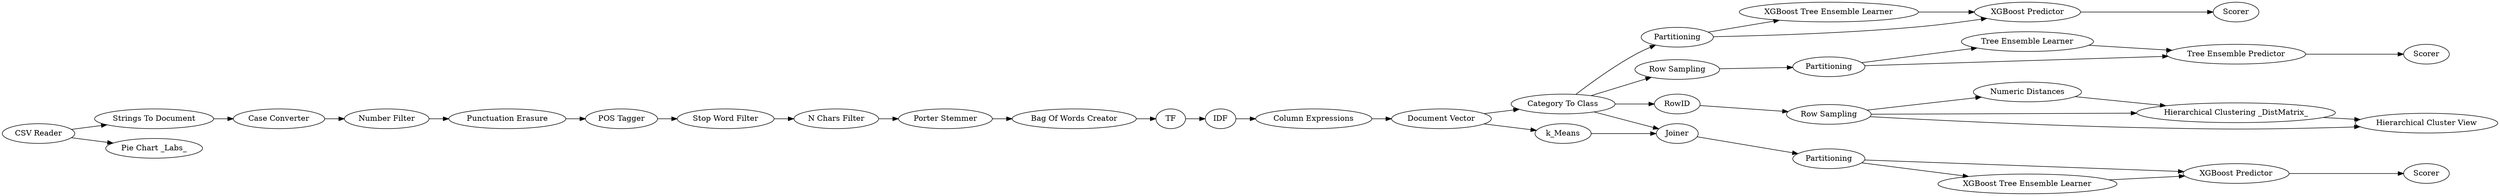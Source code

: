 digraph {
	7 [label="Strings To Document"]
	10 [label="Case Converter"]
	11 [label="Number Filter"]
	12 [label="Punctuation Erasure"]
	13 [label="POS Tagger"]
	14 [label="Stop Word Filter"]
	15 [label="Porter Stemmer"]
	16 [label="N Chars Filter"]
	17 [label="Bag Of Words Creator"]
	18 [label=TF]
	19 [label=IDF]
	20 [label="Column Expressions"]
	25 [label="Document Vector"]
	26 [label="Category To Class"]
	27 [label=Partitioning]
	28 [label="Tree Ensemble Learner"]
	29 [label="Tree Ensemble Predictor"]
	30 [label="XGBoost Tree Ensemble Learner"]
	31 [label="XGBoost Predictor"]
	32 [label=Scorer]
	33 [label=Scorer]
	34 [label="CSV Reader"]
	35 [label="Row Sampling"]
	36 [label=Partitioning]
	37 [label=RowID]
	38 [label="Numeric Distances"]
	39 [label="Hierarchical Clustering _DistMatrix_"]
	40 [label="Hierarchical Cluster View"]
	42 [label="Pie Chart _Labs_"]
	43 [label="Row Sampling"]
	44 [label=k_Means]
	45 [label=Joiner]
	46 [label=Partitioning]
	48 [label="XGBoost Predictor"]
	49 [label=Scorer]
	50 [label="XGBoost Tree Ensemble Learner"]
	7 -> 10
	10 -> 11
	11 -> 12
	12 -> 13
	13 -> 14
	14 -> 16
	15 -> 17
	16 -> 15
	17 -> 18
	18 -> 19
	19 -> 20
	20 -> 25
	25 -> 26
	25 -> 44
	26 -> 27
	26 -> 35
	26 -> 37
	26 -> 45
	27 -> 31
	27 -> 30
	28 -> 29
	29 -> 32
	30 -> 31
	31 -> 33
	34 -> 7
	34 -> 42
	35 -> 36
	36 -> 28
	36 -> 29
	37 -> 43
	38 -> 39
	39 -> 40
	43 -> 38
	43 -> 39
	43 -> 40
	44 -> 45
	45 -> 46
	46 -> 48
	46 -> 50
	48 -> 49
	50 -> 48
	rankdir=LR
}
